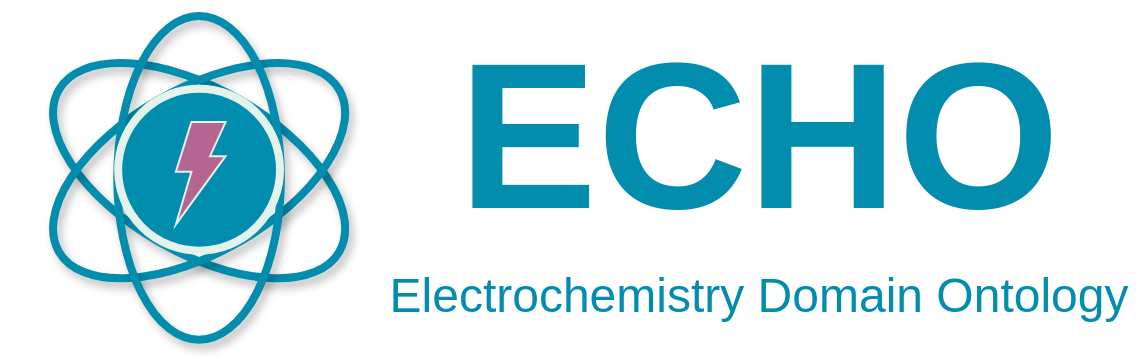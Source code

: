 <mxfile>
    <diagram id="NrZ29duDLyXxqPhjrZT9" name="Page-1">
        <mxGraphModel dx="658" dy="586" grid="1" gridSize="10" guides="1" tooltips="1" connect="1" arrows="1" fold="1" page="1" pageScale="1" pageWidth="850" pageHeight="1100" math="0" shadow="0">
            <root>
                <mxCell id="0"/>
                <mxCell id="1" parent="0"/>
                <mxCell id="2" value="&lt;font color=&quot;#028cae&quot; style=&quot;font-size: 104px;&quot;&gt;ECHO&lt;/font&gt;" style="text;strokeColor=none;fillColor=none;html=1;fontSize=24;fontStyle=1;verticalAlign=middle;align=center;" parent="1" vertex="1">
                    <mxGeometry x="335" y="40" width="350" height="120" as="geometry"/>
                </mxCell>
                <mxCell id="3" value="&lt;span style=&quot;font-weight: normal;&quot;&gt;&lt;font color=&quot;#028cae&quot;&gt;Electrochemistry Domain Ontology&lt;/font&gt;&lt;/span&gt;" style="text;strokeColor=none;fillColor=none;html=1;fontSize=24;fontStyle=1;verticalAlign=middle;align=center;" parent="1" vertex="1">
                    <mxGeometry x="320" y="160" width="380" height="40" as="geometry"/>
                </mxCell>
                <mxCell id="12" value="" style="group" parent="1" vertex="1" connectable="0">
                    <mxGeometry x="140" y="40" width="181.1" height="161.88" as="geometry"/>
                </mxCell>
                <mxCell id="8" value="" style="ellipse;whiteSpace=wrap;html=1;fontSize=104;fillColor=none;rotation=30;shadow=1;strokeWidth=4;strokeColor=#028cae;" parent="12" vertex="1">
                    <mxGeometry x="9.616" y="36.43" width="161.867" height="81.844" as="geometry"/>
                </mxCell>
                <mxCell id="10" value="" style="ellipse;whiteSpace=wrap;html=1;fontSize=104;fillColor=none;rotation=-210;shadow=1;strokeWidth=4;strokeColor=#028cae;" parent="12" vertex="1">
                    <mxGeometry x="9.616" y="36.43" width="161.867" height="81.844" as="geometry"/>
                </mxCell>
                <mxCell id="11" value="" style="ellipse;whiteSpace=wrap;html=1;fontSize=104;fillColor=none;rotation=90;shadow=1;strokeWidth=4;strokeColor=#028cae;" parent="12" vertex="1">
                    <mxGeometry x="9.616" y="40.018" width="161.867" height="81.844" as="geometry"/>
                </mxCell>
                <mxCell id="5" value="" style="ellipse;whiteSpace=wrap;html=1;aspect=fixed;fontSize=104;fillColor=#028CAE;strokeWidth=4;strokeColor=#E3f2eb;" parent="12" vertex="1">
                    <mxGeometry x="50.083" y="36.43" width="80.934" height="80.934" as="geometry"/>
                </mxCell>
                <mxCell id="6" value="" style="verticalLabelPosition=bottom;verticalAlign=top;html=1;shape=mxgraph.basic.polygon;polyCoords=[[0.62,0.32],[0.57,0.43],[0.62,0.43],[0.46,0.65],[0.46,0.65],[0.51,0.48],[0.46,0.48],[0.51,0.32]];polyline=0;fontSize=104;fillColor=#B46592;strokeColor=#E3F2EB;" parent="12" vertex="1">
                    <mxGeometry x="7.593" y="3.379" width="155.123" height="155.135" as="geometry"/>
                </mxCell>
            </root>
        </mxGraphModel>
    </diagram>
</mxfile>